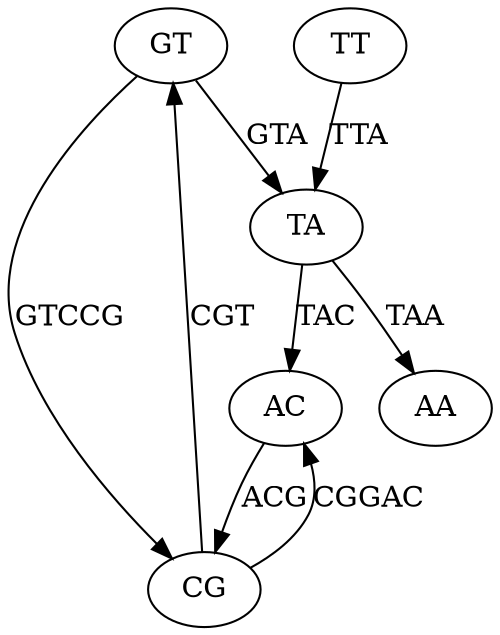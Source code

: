 digraph G{
 GT->TA [label=GTA];
 AC->CG [label=ACG];
 GT->CG [label=GTCCG];
 CG->AC [label=CGGAC];
 TA->AA [label=TAA];
 TA->AC [label=TAC];
 TT->TA [label=TTA];
 CG->GT [label=CGT];
}